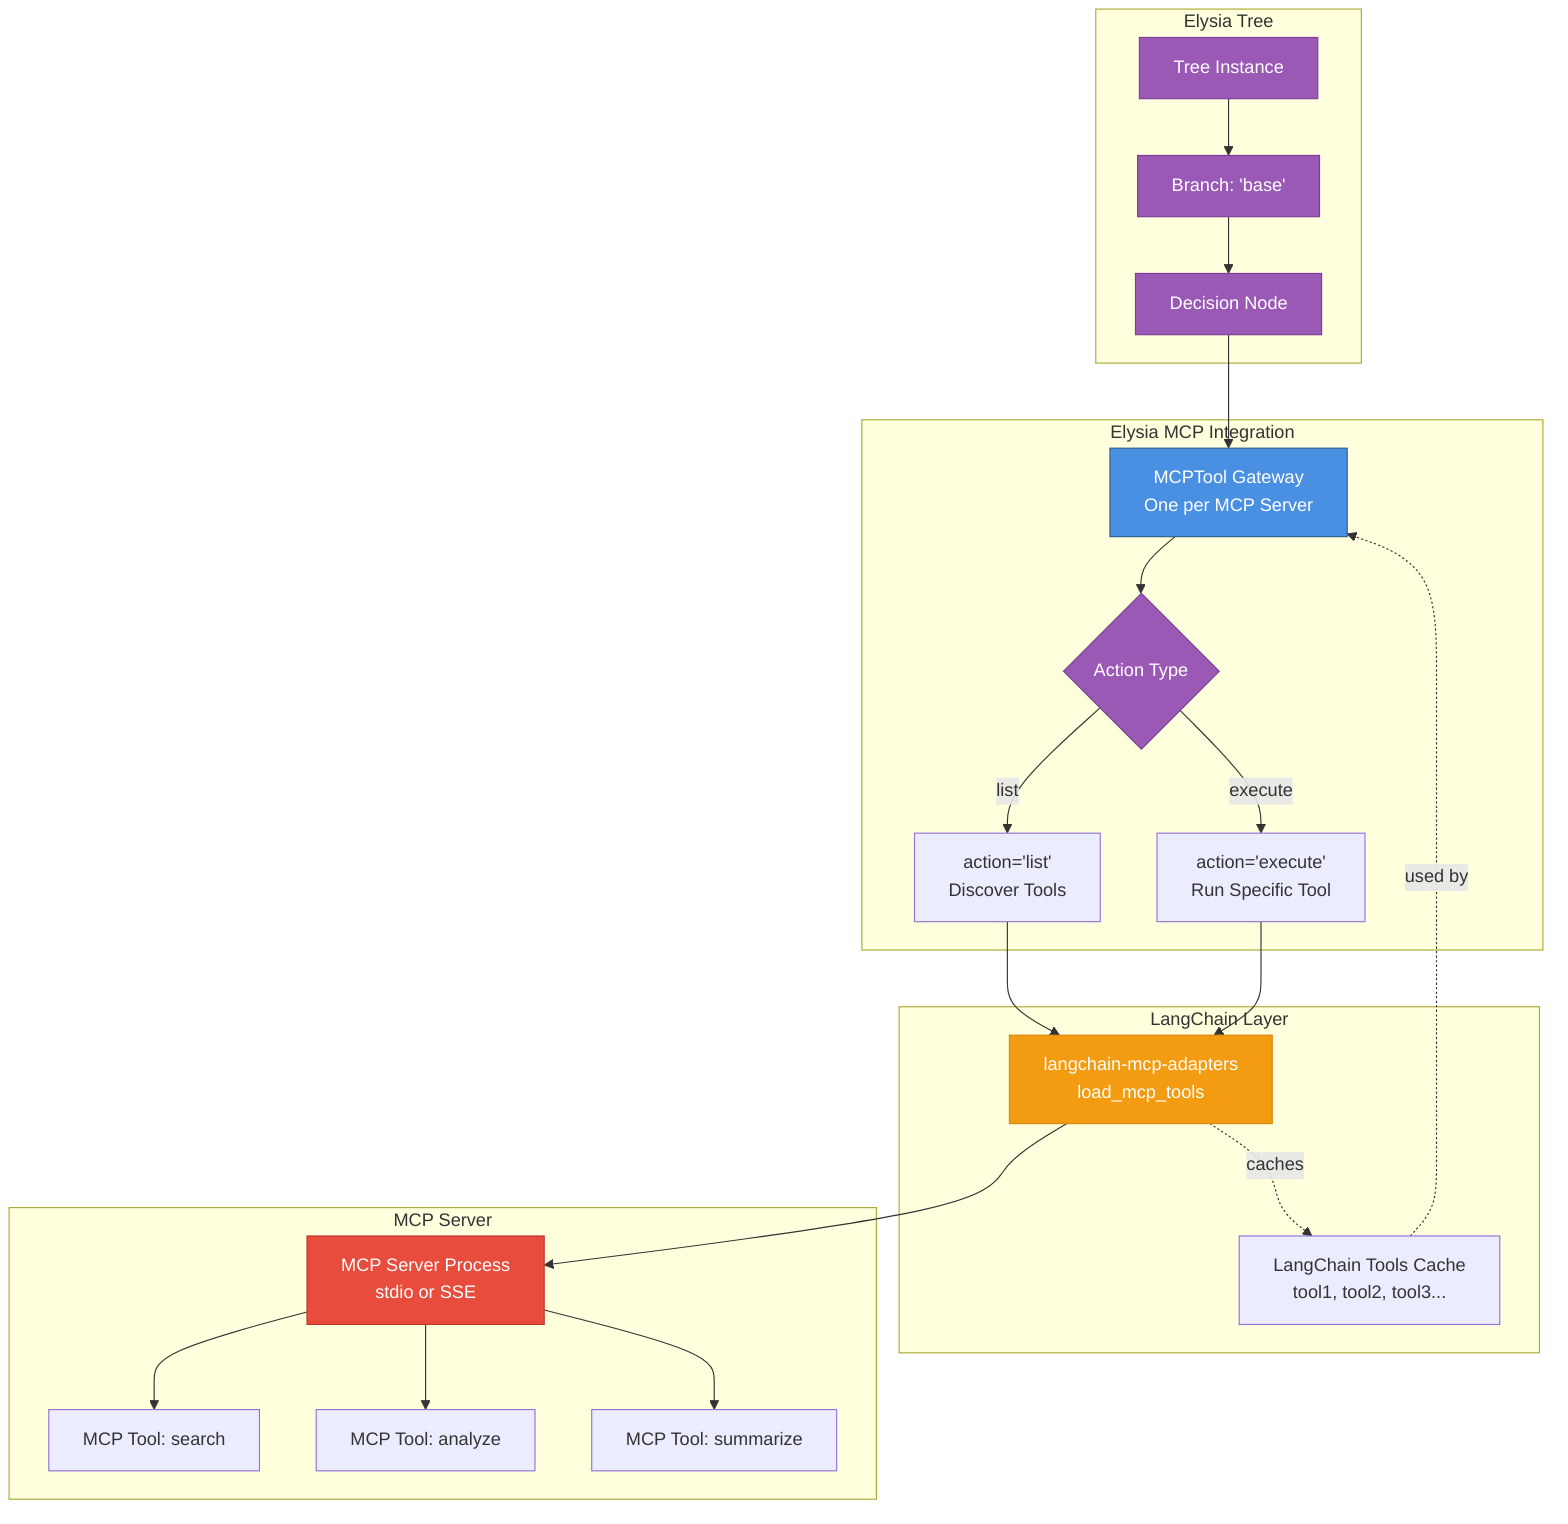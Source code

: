 graph TB
    subgraph "Elysia Tree"
        Tree[Tree Instance]
        Branch[Branch: 'base']
        DecisionNode[Decision Node]
    end

    subgraph "Elysia MCP Integration"
        MCPTool[MCPTool Gateway<br/>One per MCP Server]
        Action{Action Type}
        ListAction[action='list'<br/>Discover Tools]
        ExecuteAction[action='execute'<br/>Run Specific Tool]
    end

    subgraph "LangChain Layer"
        LCAdapter[langchain-mcp-adapters<br/>load_mcp_tools]
        LCTools[LangChain Tools Cache<br/>tool1, tool2, tool3...]
    end

    subgraph "MCP Server"
        MCPServer[MCP Server Process<br/>stdio or SSE]
        Tool1[MCP Tool: search]
        Tool2[MCP Tool: analyze]
        Tool3[MCP Tool: summarize]
    end

    Tree --> Branch
    Branch --> DecisionNode
    DecisionNode --> MCPTool

    MCPTool --> Action
    Action -->|list| ListAction
    Action -->|execute| ExecuteAction
    
    ListAction --> LCAdapter
    ExecuteAction --> LCAdapter

    LCAdapter --> MCPServer
    LCAdapter -.caches.-> LCTools
    LCTools -.used by.-> MCPTool

    MCPServer --> Tool1
    MCPServer --> Tool2
    MCPServer --> Tool3

    style MCPTool fill:#4A90E2,stroke:#2E5C8A,color:#fff
    style LCAdapter fill:#F39C12,stroke:#D68910,color:#fff
    style MCPServer fill:#E74C3C,stroke:#C0392B,color:#fff
    style Action fill:#9B59B6,stroke:#7D3C98,color:#fff

    classDef elysiaClass fill:#9B59B6,stroke:#7D3C98,color:#fff
    class Tree,Branch,DecisionNode elysiaClass